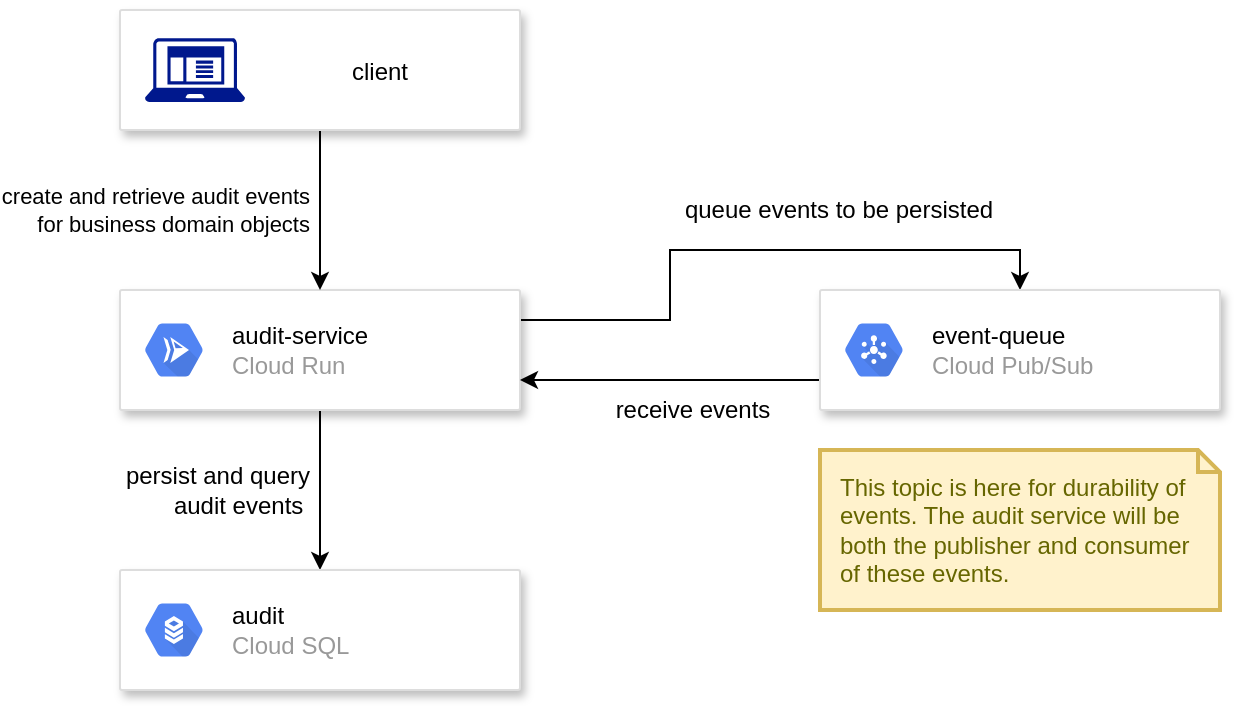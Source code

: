 <mxfile version="16.0.0" type="github">
  <diagram id="mpUjUOVUH8NIsESwNF4q" name="Page-1">
    <mxGraphModel dx="1298" dy="843" grid="1" gridSize="10" guides="1" tooltips="1" connect="1" arrows="1" fold="1" page="1" pageScale="1" pageWidth="850" pageHeight="1100" math="0" shadow="0">
      <root>
        <mxCell id="0" />
        <mxCell id="1" parent="0" />
        <mxCell id="dgMd6p3KeX1wIhPRKkx2-20" style="edgeStyle=orthogonalEdgeStyle;rounded=0;orthogonalLoop=1;jettySize=auto;html=1;exitX=1;exitY=0.25;exitDx=0;exitDy=0;entryX=0.5;entryY=0;entryDx=0;entryDy=0;" parent="1" source="dgMd6p3KeX1wIhPRKkx2-5" target="dgMd6p3KeX1wIhPRKkx2-9" edge="1">
          <mxGeometry relative="1" as="geometry" />
        </mxCell>
        <mxCell id="dgMd6p3KeX1wIhPRKkx2-26" value="queue events to be persisted" style="edgeLabel;html=1;align=center;verticalAlign=middle;resizable=0;points=[];fontSize=12;" parent="dgMd6p3KeX1wIhPRKkx2-20" vertex="1" connectable="0">
          <mxGeometry x="0.52" y="2" relative="1" as="geometry">
            <mxPoint x="-38" y="-18" as="offset" />
          </mxGeometry>
        </mxCell>
        <mxCell id="dgMd6p3KeX1wIhPRKkx2-21" style="edgeStyle=orthogonalEdgeStyle;rounded=0;orthogonalLoop=1;jettySize=auto;html=1;exitX=0.5;exitY=1;exitDx=0;exitDy=0;entryX=0.5;entryY=0;entryDx=0;entryDy=0;" parent="1" source="dgMd6p3KeX1wIhPRKkx2-5" target="dgMd6p3KeX1wIhPRKkx2-7" edge="1">
          <mxGeometry relative="1" as="geometry" />
        </mxCell>
        <mxCell id="dgMd6p3KeX1wIhPRKkx2-25" value="persist and query&lt;br&gt;audit events&amp;nbsp;" style="edgeLabel;html=1;align=right;verticalAlign=middle;resizable=0;points=[];fontSize=12;" parent="dgMd6p3KeX1wIhPRKkx2-21" vertex="1" connectable="0">
          <mxGeometry x="-0.25" y="3" relative="1" as="geometry">
            <mxPoint x="-8" y="10" as="offset" />
          </mxGeometry>
        </mxCell>
        <mxCell id="dgMd6p3KeX1wIhPRKkx2-5" value="" style="strokeColor=#dddddd;shadow=1;strokeWidth=1;rounded=1;absoluteArcSize=1;arcSize=2;" parent="1" vertex="1">
          <mxGeometry x="150" y="520" width="200" height="60" as="geometry" />
        </mxCell>
        <mxCell id="dgMd6p3KeX1wIhPRKkx2-6" value="&lt;font color=&quot;#000000&quot;&gt;audit-service&lt;/font&gt;&lt;br&gt;Cloud Run" style="sketch=0;dashed=0;connectable=0;html=1;fillColor=#5184F3;strokeColor=none;shape=mxgraph.gcp2.hexIcon;prIcon=cloud_run;part=1;labelPosition=right;verticalLabelPosition=middle;align=left;verticalAlign=middle;spacingLeft=5;fontColor=#999999;fontSize=12;" parent="dgMd6p3KeX1wIhPRKkx2-5" vertex="1">
          <mxGeometry y="0.5" width="44" height="39" relative="1" as="geometry">
            <mxPoint x="5" y="-19.5" as="offset" />
          </mxGeometry>
        </mxCell>
        <mxCell id="dgMd6p3KeX1wIhPRKkx2-7" value="" style="strokeColor=#dddddd;shadow=1;strokeWidth=1;rounded=1;absoluteArcSize=1;arcSize=2;" parent="1" vertex="1">
          <mxGeometry x="150" y="660" width="200" height="60" as="geometry" />
        </mxCell>
        <mxCell id="dgMd6p3KeX1wIhPRKkx2-8" value="&lt;font color=&quot;#000000&quot;&gt;audit&lt;/font&gt;&lt;br&gt;Cloud SQL" style="sketch=0;dashed=0;connectable=0;html=1;fillColor=#5184F3;strokeColor=none;shape=mxgraph.gcp2.hexIcon;prIcon=cloud_sql;part=1;labelPosition=right;verticalLabelPosition=middle;align=left;verticalAlign=middle;spacingLeft=5;fontColor=#999999;fontSize=12;" parent="dgMd6p3KeX1wIhPRKkx2-7" vertex="1">
          <mxGeometry y="0.5" width="44" height="39" relative="1" as="geometry">
            <mxPoint x="5" y="-19.5" as="offset" />
          </mxGeometry>
        </mxCell>
        <mxCell id="dgMd6p3KeX1wIhPRKkx2-27" style="edgeStyle=orthogonalEdgeStyle;rounded=0;orthogonalLoop=1;jettySize=auto;html=1;exitX=0;exitY=0.75;exitDx=0;exitDy=0;entryX=1;entryY=0.75;entryDx=0;entryDy=0;fontSize=12;" parent="1" source="dgMd6p3KeX1wIhPRKkx2-9" target="dgMd6p3KeX1wIhPRKkx2-5" edge="1">
          <mxGeometry relative="1" as="geometry" />
        </mxCell>
        <mxCell id="dgMd6p3KeX1wIhPRKkx2-28" value="receive events" style="edgeLabel;html=1;align=center;verticalAlign=middle;resizable=0;points=[];fontSize=12;" parent="dgMd6p3KeX1wIhPRKkx2-27" vertex="1" connectable="0">
          <mxGeometry x="-0.141" y="2" relative="1" as="geometry">
            <mxPoint y="13" as="offset" />
          </mxGeometry>
        </mxCell>
        <mxCell id="dgMd6p3KeX1wIhPRKkx2-9" value="" style="strokeColor=#dddddd;shadow=1;strokeWidth=1;rounded=1;absoluteArcSize=1;arcSize=2;" parent="1" vertex="1">
          <mxGeometry x="500" y="520" width="200" height="60" as="geometry" />
        </mxCell>
        <mxCell id="dgMd6p3KeX1wIhPRKkx2-10" value="&lt;font color=&quot;#000000&quot;&gt;event-queue&lt;/font&gt;&lt;br&gt;Cloud Pub/Sub" style="sketch=0;dashed=0;connectable=0;html=1;fillColor=#5184F3;strokeColor=none;shape=mxgraph.gcp2.hexIcon;prIcon=cloud_pubsub;part=1;labelPosition=right;verticalLabelPosition=middle;align=left;verticalAlign=middle;spacingLeft=5;fontColor=#999999;fontSize=12;" parent="dgMd6p3KeX1wIhPRKkx2-9" vertex="1">
          <mxGeometry y="0.5" width="44" height="39" relative="1" as="geometry">
            <mxPoint x="5" y="-19.5" as="offset" />
          </mxGeometry>
        </mxCell>
        <mxCell id="dgMd6p3KeX1wIhPRKkx2-16" value="" style="edgeStyle=orthogonalEdgeStyle;rounded=0;orthogonalLoop=1;jettySize=auto;html=1;exitX=0.5;exitY=1;exitDx=0;exitDy=0;" parent="1" source="dgMd6p3KeX1wIhPRKkx2-17" target="dgMd6p3KeX1wIhPRKkx2-5" edge="1">
          <mxGeometry relative="1" as="geometry" />
        </mxCell>
        <mxCell id="dgMd6p3KeX1wIhPRKkx2-22" value="create and retrieve audit events&lt;br&gt;for business domain objects" style="edgeLabel;html=1;align=right;verticalAlign=middle;resizable=0;points=[];" parent="dgMd6p3KeX1wIhPRKkx2-16" vertex="1" connectable="0">
          <mxGeometry x="-0.25" y="-2" relative="1" as="geometry">
            <mxPoint x="-3" y="10" as="offset" />
          </mxGeometry>
        </mxCell>
        <mxCell id="dgMd6p3KeX1wIhPRKkx2-19" value="" style="group" parent="1" vertex="1" connectable="0">
          <mxGeometry x="150" y="380" width="200" height="60" as="geometry" />
        </mxCell>
        <mxCell id="dgMd6p3KeX1wIhPRKkx2-17" value="client" style="strokeColor=#dddddd;shadow=1;strokeWidth=1;rounded=1;absoluteArcSize=1;arcSize=2;container=0;spacingLeft=60;" parent="dgMd6p3KeX1wIhPRKkx2-19" vertex="1">
          <mxGeometry width="200" height="60" as="geometry" />
        </mxCell>
        <mxCell id="dgMd6p3KeX1wIhPRKkx2-13" value="" style="sketch=0;aspect=fixed;pointerEvents=1;shadow=0;dashed=0;html=1;strokeColor=none;labelPosition=center;verticalLabelPosition=bottom;verticalAlign=top;align=center;fillColor=#00188D;shape=mxgraph.mscae.enterprise.client_application" parent="dgMd6p3KeX1wIhPRKkx2-19" vertex="1">
          <mxGeometry x="12.5" y="14" width="50" height="32" as="geometry" />
        </mxCell>
        <mxCell id="dgMd6p3KeX1wIhPRKkx2-24" value="This topic is here for durability of events. The audit service will be both the publisher and consumer of these events.&amp;nbsp;&amp;nbsp;" style="shape=note;strokeWidth=2;fontSize=12;size=11;whiteSpace=wrap;html=1;fillColor=#fff2cc;strokeColor=#d6b656;fontColor=#666600;align=left;spacingLeft=0;spacingTop=0;spacing=10;spacingBottom=0;spacingRight=0;verticalAlign=middle;" parent="1" vertex="1">
          <mxGeometry x="500" y="600" width="200" height="80" as="geometry" />
        </mxCell>
      </root>
    </mxGraphModel>
  </diagram>
</mxfile>
